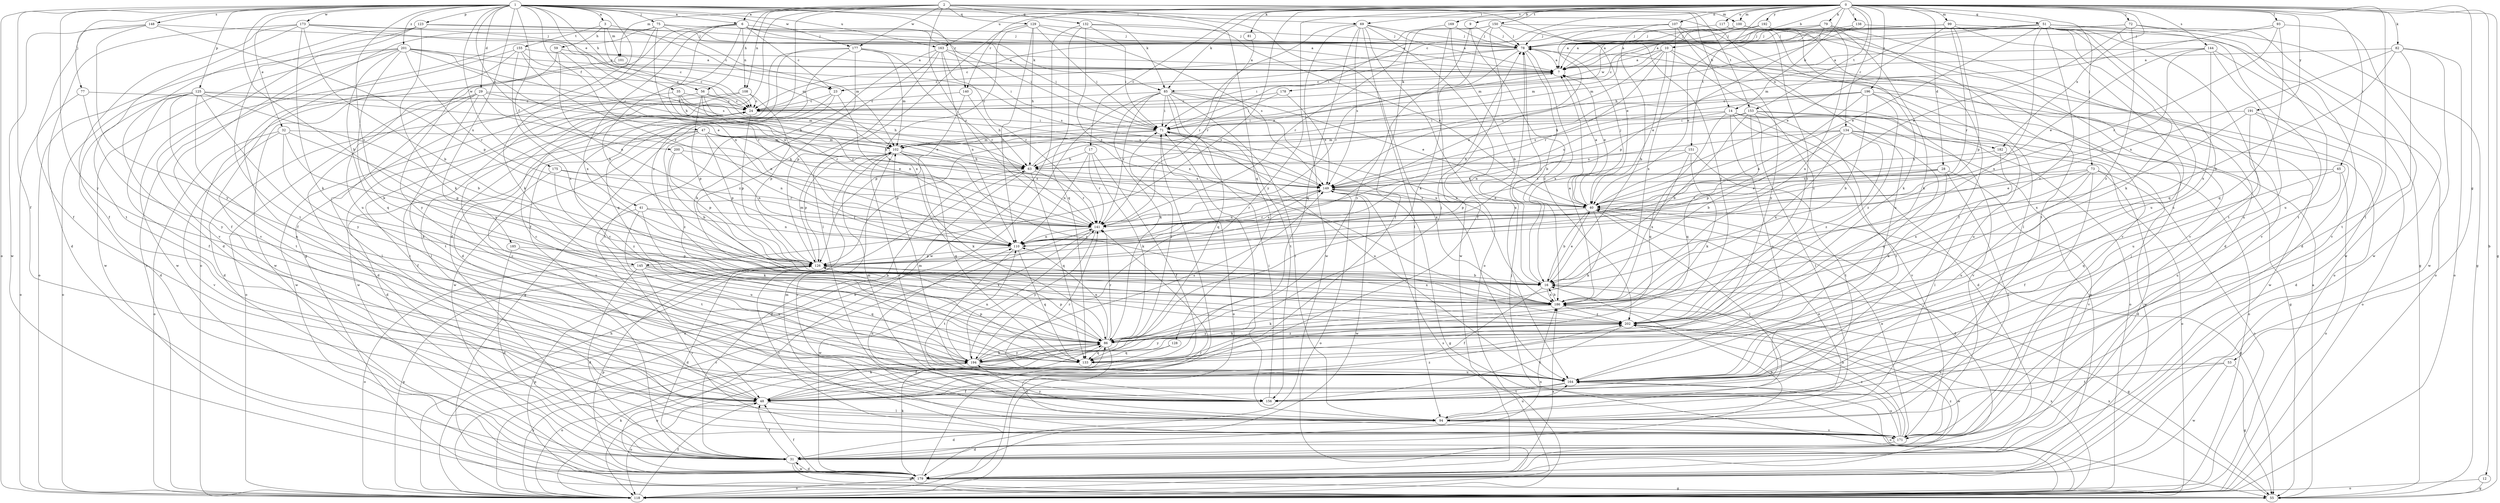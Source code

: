 strict digraph  {
0;
1;
2;
3;
6;
7;
9;
10;
12;
14;
16;
17;
23;
24;
28;
29;
31;
32;
35;
40;
41;
47;
48;
51;
53;
55;
56;
59;
63;
65;
69;
71;
72;
73;
75;
77;
78;
79;
81;
82;
85;
86;
93;
94;
99;
100;
101;
102;
107;
108;
110;
117;
118;
123;
125;
126;
128;
129;
132;
133;
134;
138;
140;
141;
144;
145;
148;
149;
150;
151;
153;
155;
156;
163;
164;
169;
171;
173;
175;
177;
178;
179;
182;
185;
186;
191;
192;
194;
196;
200;
201;
202;
0 -> 9  [label=b];
0 -> 10  [label=b];
0 -> 12  [label=b];
0 -> 14  [label=b];
0 -> 17  [label=c];
0 -> 23  [label=c];
0 -> 28  [label=d];
0 -> 51  [label=g];
0 -> 53  [label=g];
0 -> 55  [label=g];
0 -> 65  [label=i];
0 -> 69  [label=i];
0 -> 72  [label=j];
0 -> 73  [label=j];
0 -> 79  [label=k];
0 -> 81  [label=k];
0 -> 82  [label=k];
0 -> 85  [label=k];
0 -> 93  [label=l];
0 -> 94  [label=l];
0 -> 99  [label=m];
0 -> 100  [label=m];
0 -> 107  [label=n];
0 -> 117  [label=o];
0 -> 134  [label=r];
0 -> 138  [label=r];
0 -> 140  [label=r];
0 -> 144  [label=s];
0 -> 145  [label=s];
0 -> 150  [label=t];
0 -> 151  [label=t];
0 -> 153  [label=t];
0 -> 163  [label=u];
0 -> 169  [label=v];
0 -> 182  [label=x];
0 -> 191  [label=y];
0 -> 192  [label=y];
0 -> 194  [label=y];
0 -> 196  [label=z];
1 -> 3  [label=a];
1 -> 6  [label=a];
1 -> 14  [label=b];
1 -> 16  [label=b];
1 -> 29  [label=d];
1 -> 32  [label=e];
1 -> 35  [label=e];
1 -> 41  [label=f];
1 -> 47  [label=f];
1 -> 48  [label=f];
1 -> 55  [label=g];
1 -> 56  [label=h];
1 -> 69  [label=i];
1 -> 75  [label=j];
1 -> 77  [label=j];
1 -> 85  [label=k];
1 -> 118  [label=o];
1 -> 123  [label=p];
1 -> 125  [label=p];
1 -> 140  [label=r];
1 -> 145  [label=s];
1 -> 148  [label=s];
1 -> 153  [label=t];
1 -> 163  [label=u];
1 -> 173  [label=w];
1 -> 175  [label=w];
1 -> 177  [label=w];
1 -> 182  [label=x];
1 -> 185  [label=x];
1 -> 194  [label=y];
1 -> 200  [label=z];
1 -> 201  [label=z];
2 -> 6  [label=a];
2 -> 31  [label=d];
2 -> 40  [label=e];
2 -> 56  [label=h];
2 -> 100  [label=m];
2 -> 101  [label=m];
2 -> 108  [label=n];
2 -> 128  [label=q];
2 -> 129  [label=q];
2 -> 132  [label=q];
2 -> 141  [label=r];
2 -> 164  [label=u];
2 -> 177  [label=w];
2 -> 202  [label=z];
3 -> 23  [label=c];
3 -> 59  [label=h];
3 -> 101  [label=m];
3 -> 102  [label=m];
3 -> 155  [label=t];
6 -> 7  [label=a];
6 -> 16  [label=b];
6 -> 23  [label=c];
6 -> 71  [label=i];
6 -> 78  [label=j];
6 -> 85  [label=k];
6 -> 108  [label=n];
6 -> 110  [label=n];
6 -> 118  [label=o];
6 -> 164  [label=u];
6 -> 186  [label=x];
7 -> 23  [label=c];
7 -> 40  [label=e];
7 -> 85  [label=k];
9 -> 78  [label=j];
9 -> 194  [label=y];
9 -> 202  [label=z];
10 -> 7  [label=a];
10 -> 40  [label=e];
10 -> 118  [label=o];
10 -> 141  [label=r];
10 -> 149  [label=s];
10 -> 178  [label=w];
10 -> 202  [label=z];
12 -> 55  [label=g];
12 -> 118  [label=o];
14 -> 31  [label=d];
14 -> 71  [label=i];
14 -> 118  [label=o];
14 -> 133  [label=q];
14 -> 149  [label=s];
14 -> 164  [label=u];
14 -> 171  [label=v];
14 -> 179  [label=w];
16 -> 40  [label=e];
16 -> 48  [label=f];
16 -> 55  [label=g];
16 -> 78  [label=j];
16 -> 186  [label=x];
17 -> 48  [label=f];
17 -> 63  [label=h];
17 -> 86  [label=k];
17 -> 110  [label=n];
17 -> 141  [label=r];
23 -> 24  [label=c];
23 -> 55  [label=g];
23 -> 110  [label=n];
23 -> 179  [label=w];
24 -> 71  [label=i];
24 -> 126  [label=p];
28 -> 40  [label=e];
28 -> 86  [label=k];
28 -> 94  [label=l];
28 -> 141  [label=r];
28 -> 149  [label=s];
28 -> 171  [label=v];
29 -> 24  [label=c];
29 -> 31  [label=d];
29 -> 40  [label=e];
29 -> 94  [label=l];
29 -> 110  [label=n];
29 -> 118  [label=o];
29 -> 156  [label=t];
31 -> 16  [label=b];
31 -> 48  [label=f];
31 -> 55  [label=g];
31 -> 78  [label=j];
31 -> 179  [label=w];
31 -> 186  [label=x];
32 -> 86  [label=k];
32 -> 102  [label=m];
32 -> 118  [label=o];
32 -> 126  [label=p];
32 -> 171  [label=v];
32 -> 186  [label=x];
35 -> 24  [label=c];
35 -> 31  [label=d];
35 -> 63  [label=h];
35 -> 141  [label=r];
35 -> 149  [label=s];
40 -> 7  [label=a];
40 -> 16  [label=b];
40 -> 31  [label=d];
40 -> 55  [label=g];
40 -> 78  [label=j];
40 -> 86  [label=k];
40 -> 94  [label=l];
40 -> 141  [label=r];
40 -> 149  [label=s];
41 -> 86  [label=k];
41 -> 110  [label=n];
41 -> 141  [label=r];
41 -> 156  [label=t];
41 -> 164  [label=u];
47 -> 31  [label=d];
47 -> 40  [label=e];
47 -> 48  [label=f];
47 -> 63  [label=h];
47 -> 102  [label=m];
47 -> 110  [label=n];
47 -> 126  [label=p];
47 -> 149  [label=s];
47 -> 202  [label=z];
48 -> 24  [label=c];
48 -> 86  [label=k];
48 -> 94  [label=l];
48 -> 118  [label=o];
48 -> 202  [label=z];
51 -> 7  [label=a];
51 -> 24  [label=c];
51 -> 40  [label=e];
51 -> 63  [label=h];
51 -> 78  [label=j];
51 -> 86  [label=k];
51 -> 133  [label=q];
51 -> 156  [label=t];
51 -> 164  [label=u];
51 -> 171  [label=v];
51 -> 179  [label=w];
51 -> 186  [label=x];
51 -> 202  [label=z];
53 -> 55  [label=g];
53 -> 156  [label=t];
53 -> 164  [label=u];
53 -> 179  [label=w];
55 -> 7  [label=a];
55 -> 126  [label=p];
55 -> 186  [label=x];
56 -> 24  [label=c];
56 -> 102  [label=m];
56 -> 126  [label=p];
56 -> 141  [label=r];
56 -> 149  [label=s];
56 -> 179  [label=w];
59 -> 7  [label=a];
59 -> 110  [label=n];
59 -> 141  [label=r];
59 -> 194  [label=y];
63 -> 7  [label=a];
63 -> 31  [label=d];
63 -> 118  [label=o];
63 -> 133  [label=q];
63 -> 141  [label=r];
63 -> 149  [label=s];
65 -> 118  [label=o];
65 -> 133  [label=q];
65 -> 149  [label=s];
65 -> 164  [label=u];
69 -> 7  [label=a];
69 -> 78  [label=j];
69 -> 94  [label=l];
69 -> 118  [label=o];
69 -> 133  [label=q];
69 -> 141  [label=r];
69 -> 149  [label=s];
69 -> 164  [label=u];
69 -> 179  [label=w];
71 -> 102  [label=m];
71 -> 118  [label=o];
71 -> 126  [label=p];
71 -> 164  [label=u];
71 -> 186  [label=x];
72 -> 7  [label=a];
72 -> 40  [label=e];
72 -> 55  [label=g];
72 -> 78  [label=j];
72 -> 156  [label=t];
72 -> 202  [label=z];
73 -> 31  [label=d];
73 -> 40  [label=e];
73 -> 48  [label=f];
73 -> 118  [label=o];
73 -> 149  [label=s];
73 -> 164  [label=u];
73 -> 186  [label=x];
75 -> 7  [label=a];
75 -> 78  [label=j];
75 -> 86  [label=k];
75 -> 102  [label=m];
75 -> 110  [label=n];
75 -> 118  [label=o];
75 -> 171  [label=v];
77 -> 24  [label=c];
77 -> 118  [label=o];
77 -> 194  [label=y];
78 -> 7  [label=a];
78 -> 16  [label=b];
78 -> 24  [label=c];
78 -> 71  [label=i];
78 -> 141  [label=r];
78 -> 186  [label=x];
79 -> 40  [label=e];
79 -> 78  [label=j];
79 -> 86  [label=k];
79 -> 102  [label=m];
79 -> 126  [label=p];
79 -> 171  [label=v];
79 -> 186  [label=x];
81 -> 141  [label=r];
82 -> 7  [label=a];
82 -> 16  [label=b];
82 -> 110  [label=n];
82 -> 118  [label=o];
82 -> 156  [label=t];
82 -> 179  [label=w];
85 -> 24  [label=c];
85 -> 40  [label=e];
85 -> 71  [label=i];
85 -> 86  [label=k];
85 -> 94  [label=l];
85 -> 118  [label=o];
85 -> 133  [label=q];
85 -> 141  [label=r];
85 -> 156  [label=t];
85 -> 186  [label=x];
86 -> 71  [label=i];
86 -> 110  [label=n];
86 -> 118  [label=o];
86 -> 126  [label=p];
86 -> 133  [label=q];
86 -> 141  [label=r];
86 -> 171  [label=v];
86 -> 194  [label=y];
86 -> 202  [label=z];
93 -> 78  [label=j];
93 -> 102  [label=m];
93 -> 133  [label=q];
93 -> 141  [label=r];
93 -> 179  [label=w];
94 -> 31  [label=d];
94 -> 40  [label=e];
94 -> 71  [label=i];
94 -> 110  [label=n];
94 -> 164  [label=u];
94 -> 171  [label=v];
94 -> 194  [label=y];
99 -> 7  [label=a];
99 -> 40  [label=e];
99 -> 55  [label=g];
99 -> 78  [label=j];
99 -> 126  [label=p];
99 -> 141  [label=r];
99 -> 164  [label=u];
100 -> 7  [label=a];
100 -> 31  [label=d];
100 -> 71  [label=i];
100 -> 78  [label=j];
100 -> 171  [label=v];
101 -> 149  [label=s];
101 -> 179  [label=w];
102 -> 63  [label=h];
102 -> 86  [label=k];
102 -> 126  [label=p];
102 -> 133  [label=q];
102 -> 156  [label=t];
102 -> 171  [label=v];
102 -> 202  [label=z];
107 -> 16  [label=b];
107 -> 78  [label=j];
107 -> 94  [label=l];
107 -> 110  [label=n];
107 -> 164  [label=u];
107 -> 186  [label=x];
107 -> 194  [label=y];
108 -> 24  [label=c];
108 -> 94  [label=l];
108 -> 126  [label=p];
108 -> 179  [label=w];
110 -> 126  [label=p];
110 -> 133  [label=q];
110 -> 149  [label=s];
110 -> 156  [label=t];
117 -> 78  [label=j];
117 -> 171  [label=v];
117 -> 202  [label=z];
118 -> 48  [label=f];
118 -> 63  [label=h];
118 -> 71  [label=i];
118 -> 78  [label=j];
118 -> 86  [label=k];
118 -> 126  [label=p];
118 -> 141  [label=r];
118 -> 149  [label=s];
118 -> 186  [label=x];
118 -> 194  [label=y];
123 -> 31  [label=d];
123 -> 71  [label=i];
123 -> 78  [label=j];
123 -> 86  [label=k];
123 -> 156  [label=t];
123 -> 171  [label=v];
125 -> 16  [label=b];
125 -> 24  [label=c];
125 -> 31  [label=d];
125 -> 48  [label=f];
125 -> 63  [label=h];
125 -> 118  [label=o];
125 -> 156  [label=t];
125 -> 164  [label=u];
125 -> 194  [label=y];
126 -> 16  [label=b];
126 -> 31  [label=d];
126 -> 102  [label=m];
126 -> 171  [label=v];
126 -> 186  [label=x];
128 -> 48  [label=f];
128 -> 133  [label=q];
129 -> 63  [label=h];
129 -> 71  [label=i];
129 -> 78  [label=j];
129 -> 94  [label=l];
129 -> 110  [label=n];
129 -> 149  [label=s];
129 -> 186  [label=x];
132 -> 40  [label=e];
132 -> 71  [label=i];
132 -> 78  [label=j];
132 -> 133  [label=q];
132 -> 179  [label=w];
132 -> 186  [label=x];
133 -> 24  [label=c];
133 -> 126  [label=p];
134 -> 16  [label=b];
134 -> 102  [label=m];
134 -> 118  [label=o];
134 -> 126  [label=p];
134 -> 133  [label=q];
134 -> 149  [label=s];
134 -> 179  [label=w];
134 -> 186  [label=x];
134 -> 202  [label=z];
138 -> 78  [label=j];
138 -> 102  [label=m];
138 -> 164  [label=u];
140 -> 24  [label=c];
140 -> 63  [label=h];
140 -> 126  [label=p];
141 -> 110  [label=n];
141 -> 179  [label=w];
141 -> 194  [label=y];
144 -> 7  [label=a];
144 -> 40  [label=e];
144 -> 110  [label=n];
144 -> 118  [label=o];
144 -> 164  [label=u];
144 -> 186  [label=x];
145 -> 16  [label=b];
145 -> 31  [label=d];
145 -> 118  [label=o];
145 -> 133  [label=q];
145 -> 171  [label=v];
145 -> 186  [label=x];
148 -> 48  [label=f];
148 -> 78  [label=j];
148 -> 126  [label=p];
148 -> 179  [label=w];
148 -> 194  [label=y];
149 -> 40  [label=e];
149 -> 55  [label=g];
149 -> 110  [label=n];
149 -> 118  [label=o];
149 -> 141  [label=r];
149 -> 179  [label=w];
150 -> 24  [label=c];
150 -> 31  [label=d];
150 -> 48  [label=f];
150 -> 78  [label=j];
150 -> 86  [label=k];
150 -> 141  [label=r];
150 -> 202  [label=z];
151 -> 63  [label=h];
151 -> 86  [label=k];
151 -> 126  [label=p];
151 -> 156  [label=t];
151 -> 186  [label=x];
153 -> 16  [label=b];
153 -> 55  [label=g];
153 -> 71  [label=i];
153 -> 94  [label=l];
153 -> 110  [label=n];
153 -> 133  [label=q];
153 -> 156  [label=t];
153 -> 171  [label=v];
155 -> 7  [label=a];
155 -> 24  [label=c];
155 -> 48  [label=f];
155 -> 141  [label=r];
155 -> 179  [label=w];
155 -> 186  [label=x];
156 -> 24  [label=c];
156 -> 71  [label=i];
156 -> 102  [label=m];
163 -> 7  [label=a];
163 -> 71  [label=i];
163 -> 86  [label=k];
163 -> 94  [label=l];
163 -> 110  [label=n];
163 -> 126  [label=p];
163 -> 141  [label=r];
164 -> 48  [label=f];
164 -> 102  [label=m];
164 -> 118  [label=o];
164 -> 141  [label=r];
164 -> 156  [label=t];
169 -> 16  [label=b];
169 -> 48  [label=f];
169 -> 78  [label=j];
169 -> 179  [label=w];
171 -> 16  [label=b];
171 -> 31  [label=d];
171 -> 40  [label=e];
171 -> 102  [label=m];
171 -> 164  [label=u];
171 -> 202  [label=z];
173 -> 16  [label=b];
173 -> 24  [label=c];
173 -> 31  [label=d];
173 -> 48  [label=f];
173 -> 78  [label=j];
173 -> 86  [label=k];
173 -> 149  [label=s];
173 -> 156  [label=t];
175 -> 141  [label=r];
175 -> 149  [label=s];
175 -> 164  [label=u];
175 -> 202  [label=z];
177 -> 7  [label=a];
177 -> 31  [label=d];
177 -> 48  [label=f];
177 -> 102  [label=m];
177 -> 133  [label=q];
177 -> 141  [label=r];
177 -> 202  [label=z];
178 -> 24  [label=c];
178 -> 71  [label=i];
178 -> 149  [label=s];
179 -> 31  [label=d];
179 -> 48  [label=f];
179 -> 55  [label=g];
179 -> 86  [label=k];
179 -> 118  [label=o];
179 -> 126  [label=p];
179 -> 141  [label=r];
179 -> 186  [label=x];
179 -> 202  [label=z];
182 -> 63  [label=h];
182 -> 94  [label=l];
182 -> 118  [label=o];
185 -> 31  [label=d];
185 -> 126  [label=p];
185 -> 164  [label=u];
186 -> 7  [label=a];
186 -> 16  [label=b];
186 -> 86  [label=k];
186 -> 194  [label=y];
186 -> 202  [label=z];
191 -> 31  [label=d];
191 -> 71  [label=i];
191 -> 118  [label=o];
191 -> 164  [label=u];
191 -> 186  [label=x];
192 -> 7  [label=a];
192 -> 48  [label=f];
192 -> 78  [label=j];
192 -> 86  [label=k];
192 -> 102  [label=m];
192 -> 156  [label=t];
194 -> 24  [label=c];
194 -> 78  [label=j];
194 -> 86  [label=k];
194 -> 110  [label=n];
194 -> 118  [label=o];
194 -> 141  [label=r];
194 -> 149  [label=s];
194 -> 164  [label=u];
196 -> 16  [label=b];
196 -> 24  [label=c];
196 -> 63  [label=h];
196 -> 110  [label=n];
196 -> 149  [label=s];
196 -> 164  [label=u];
196 -> 179  [label=w];
196 -> 202  [label=z];
200 -> 16  [label=b];
200 -> 63  [label=h];
200 -> 110  [label=n];
200 -> 126  [label=p];
201 -> 7  [label=a];
201 -> 24  [label=c];
201 -> 40  [label=e];
201 -> 48  [label=f];
201 -> 63  [label=h];
201 -> 86  [label=k];
201 -> 118  [label=o];
201 -> 133  [label=q];
201 -> 141  [label=r];
201 -> 179  [label=w];
202 -> 86  [label=k];
202 -> 156  [label=t];
202 -> 179  [label=w];
202 -> 194  [label=y];
}
